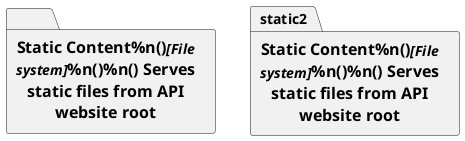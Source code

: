 {
  "sha1": "nc7gv2ru44q6713o4zz4xvx6dhjzsnl",
  "insertion": {
    "when": "2024-06-04T17:28:38.415Z",
    "url": "http://forum.plantuml.net/8575/add-option-to-hide-alias-on-folder-top-part",
    "user": "plantuml@gmail.com"
  }
}
@startuml
skinparam defaultTextAlignment center
skinparam wrapWidth 200
skinparam maxMessageSize 150

hide stereotype

folder "==Static Content%n()//<size:12>[File system]</size>//%n()%n() Serves static files from API website root" <<component>> as static
package "==Static Content%n()//<size:12>[File system]</size>//%n()%n() Serves static files from API website root" <<component>> as static2
@enduml
